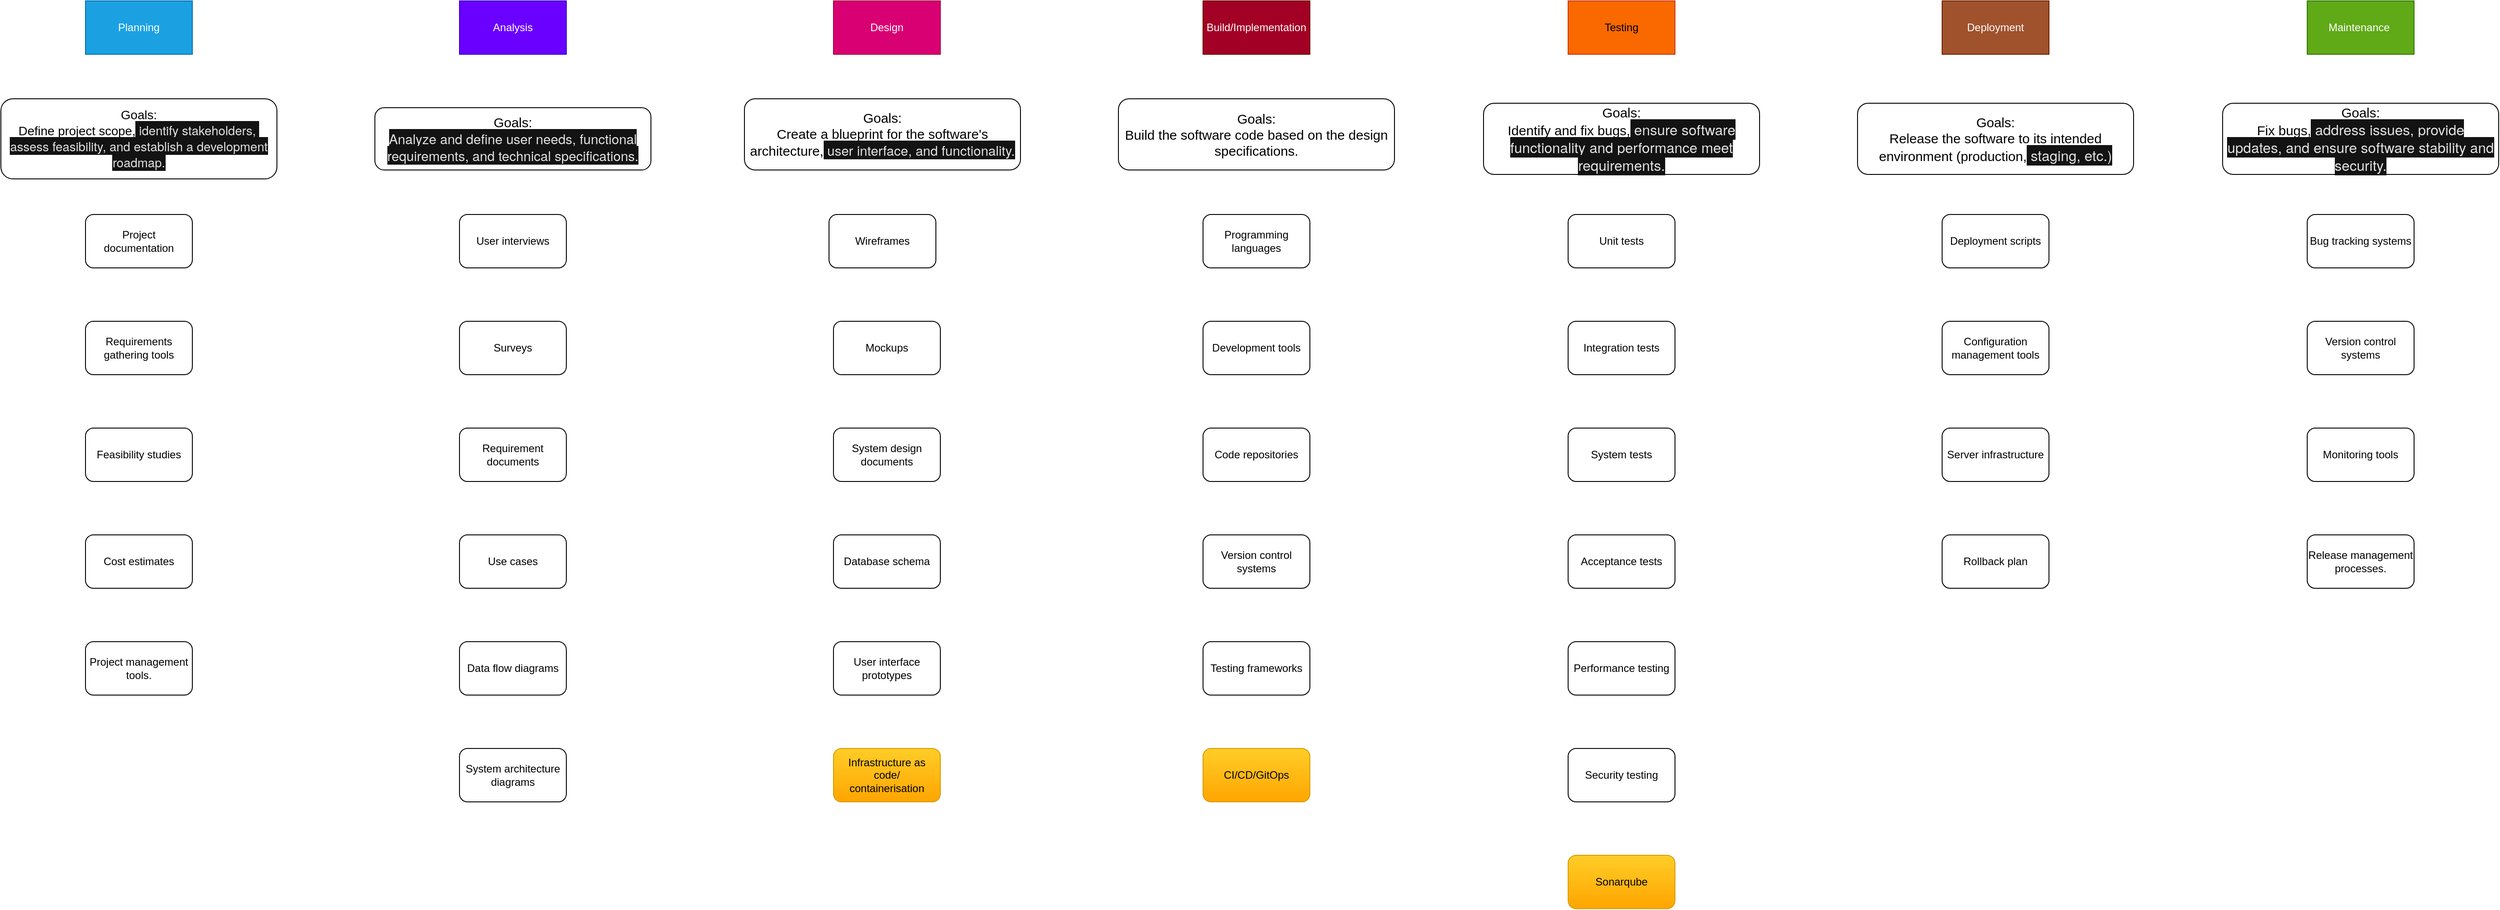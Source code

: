 <mxfile version="22.1.21" type="device">
  <diagram name="Page-1" id="pgOAjnQuH154pYLEmXAU">
    <mxGraphModel dx="954" dy="598" grid="1" gridSize="10" guides="1" tooltips="1" connect="1" arrows="1" fold="1" page="1" pageScale="1" pageWidth="827" pageHeight="1169" math="0" shadow="0">
      <root>
        <mxCell id="0" />
        <mxCell id="1" parent="0" />
        <mxCell id="h5oyrVwNYH3Xr9QI-L8u-2" value="Planning" style="rounded=0;whiteSpace=wrap;html=1;fillColor=#1ba1e2;fontColor=#ffffff;strokeColor=#006EAF;" vertex="1" parent="1">
          <mxGeometry x="120" y="90" width="120" height="60" as="geometry" />
        </mxCell>
        <mxCell id="h5oyrVwNYH3Xr9QI-L8u-3" value="Analysis" style="rounded=0;whiteSpace=wrap;html=1;fillColor=#6a00ff;fontColor=#ffffff;strokeColor=#3700CC;" vertex="1" parent="1">
          <mxGeometry x="540" y="90" width="120" height="60" as="geometry" />
        </mxCell>
        <mxCell id="h5oyrVwNYH3Xr9QI-L8u-4" value="Design" style="rounded=0;whiteSpace=wrap;html=1;fillColor=#d80073;fontColor=#ffffff;strokeColor=#A50040;" vertex="1" parent="1">
          <mxGeometry x="960" y="90" width="120" height="60" as="geometry" />
        </mxCell>
        <mxCell id="h5oyrVwNYH3Xr9QI-L8u-5" value="Build/Implementation" style="rounded=0;whiteSpace=wrap;html=1;fillColor=#a20025;fontColor=#ffffff;strokeColor=#6F0000;" vertex="1" parent="1">
          <mxGeometry x="1375" y="90" width="120" height="60" as="geometry" />
        </mxCell>
        <mxCell id="h5oyrVwNYH3Xr9QI-L8u-6" value="Testing" style="rounded=0;whiteSpace=wrap;html=1;fillColor=#fa6800;fontColor=#000000;strokeColor=#C73500;" vertex="1" parent="1">
          <mxGeometry x="1785" y="90" width="120" height="60" as="geometry" />
        </mxCell>
        <mxCell id="h5oyrVwNYH3Xr9QI-L8u-7" value="Deployment" style="rounded=0;whiteSpace=wrap;html=1;fillColor=#a0522d;fontColor=#ffffff;strokeColor=#6D1F00;" vertex="1" parent="1">
          <mxGeometry x="2205" y="90" width="120" height="60" as="geometry" />
        </mxCell>
        <mxCell id="h5oyrVwNYH3Xr9QI-L8u-8" value="Maintenance&amp;nbsp;" style="rounded=0;whiteSpace=wrap;html=1;fillColor=#60a917;strokeColor=#2D7600;fontColor=#ffffff;" vertex="1" parent="1">
          <mxGeometry x="2615" y="90" width="120" height="60" as="geometry" />
        </mxCell>
        <mxCell id="h5oyrVwNYH3Xr9QI-L8u-9" value="&lt;font style=&quot;font-size: 14px;&quot;&gt;Goals:&lt;br&gt;Define project scope,&lt;span style=&quot;color: rgb(227, 227, 227); font-family: &amp;quot;Google Sans&amp;quot;, &amp;quot;Helvetica Neue&amp;quot;, sans-serif; text-align: left; background-color: rgb(19, 19, 20);&quot;&gt;&amp;nbsp;identify stakeholders,&lt;/span&gt;&lt;span style=&quot;color: rgb(227, 227, 227); font-family: &amp;quot;Google Sans&amp;quot;, &amp;quot;Helvetica Neue&amp;quot;, sans-serif; text-align: left; background-color: rgb(19, 19, 20);&quot;&gt;&amp;nbsp;&lt;br&gt;assess feasibility,&lt;/span&gt;&lt;span style=&quot;color: rgb(227, 227, 227); font-family: &amp;quot;Google Sans&amp;quot;, &amp;quot;Helvetica Neue&amp;quot;, sans-serif; text-align: left; background-color: rgb(19, 19, 20);&quot;&gt;&amp;nbsp;and establish a development roadmap.&lt;/span&gt;&lt;/font&gt;" style="rounded=1;whiteSpace=wrap;html=1;" vertex="1" parent="1">
          <mxGeometry x="25" y="200" width="310" height="90" as="geometry" />
        </mxCell>
        <mxCell id="h5oyrVwNYH3Xr9QI-L8u-10" value="&lt;font style=&quot;font-size: 15px;&quot;&gt;Goals:&lt;br&gt;&lt;span style=&quot;background-color: rgb(19, 19, 20); color: rgb(227, 227, 227); font-family: &amp;quot;Google Sans&amp;quot;, &amp;quot;Helvetica Neue&amp;quot;, sans-serif; text-align: start;&quot;&gt;Analyze and define user needs,&amp;nbsp;functional requirements,&amp;nbsp;and technical specifications.&lt;/span&gt;&lt;/font&gt;" style="rounded=1;whiteSpace=wrap;html=1;" vertex="1" parent="1">
          <mxGeometry x="445" y="210" width="310" height="70" as="geometry" />
        </mxCell>
        <mxCell id="h5oyrVwNYH3Xr9QI-L8u-11" value="Project documentation" style="rounded=1;whiteSpace=wrap;html=1;" vertex="1" parent="1">
          <mxGeometry x="120" y="330" width="120" height="60" as="geometry" />
        </mxCell>
        <mxCell id="h5oyrVwNYH3Xr9QI-L8u-12" value="Requirements gathering tools" style="rounded=1;whiteSpace=wrap;html=1;" vertex="1" parent="1">
          <mxGeometry x="120" y="450" width="120" height="60" as="geometry" />
        </mxCell>
        <mxCell id="h5oyrVwNYH3Xr9QI-L8u-13" value="Feasibility studies" style="rounded=1;whiteSpace=wrap;html=1;" vertex="1" parent="1">
          <mxGeometry x="120" y="570" width="120" height="60" as="geometry" />
        </mxCell>
        <mxCell id="h5oyrVwNYH3Xr9QI-L8u-14" value="Cost estimates" style="rounded=1;whiteSpace=wrap;html=1;" vertex="1" parent="1">
          <mxGeometry x="120" y="690" width="120" height="60" as="geometry" />
        </mxCell>
        <mxCell id="h5oyrVwNYH3Xr9QI-L8u-15" value="Project management tools." style="rounded=1;whiteSpace=wrap;html=1;" vertex="1" parent="1">
          <mxGeometry x="120" y="810" width="120" height="60" as="geometry" />
        </mxCell>
        <mxCell id="h5oyrVwNYH3Xr9QI-L8u-16" value="User interviews" style="rounded=1;whiteSpace=wrap;html=1;" vertex="1" parent="1">
          <mxGeometry x="540" y="330" width="120" height="60" as="geometry" />
        </mxCell>
        <mxCell id="h5oyrVwNYH3Xr9QI-L8u-17" value="Surveys" style="rounded=1;whiteSpace=wrap;html=1;" vertex="1" parent="1">
          <mxGeometry x="540" y="450" width="120" height="60" as="geometry" />
        </mxCell>
        <mxCell id="h5oyrVwNYH3Xr9QI-L8u-18" value="Requirement documents" style="rounded=1;whiteSpace=wrap;html=1;" vertex="1" parent="1">
          <mxGeometry x="540" y="570" width="120" height="60" as="geometry" />
        </mxCell>
        <mxCell id="h5oyrVwNYH3Xr9QI-L8u-19" value="Use cases" style="rounded=1;whiteSpace=wrap;html=1;" vertex="1" parent="1">
          <mxGeometry x="540" y="690" width="120" height="60" as="geometry" />
        </mxCell>
        <mxCell id="h5oyrVwNYH3Xr9QI-L8u-20" value="Data flow diagrams" style="rounded=1;whiteSpace=wrap;html=1;" vertex="1" parent="1">
          <mxGeometry x="540" y="810" width="120" height="60" as="geometry" />
        </mxCell>
        <mxCell id="h5oyrVwNYH3Xr9QI-L8u-21" value="System architecture diagrams" style="rounded=1;whiteSpace=wrap;html=1;" vertex="1" parent="1">
          <mxGeometry x="540" y="930" width="120" height="60" as="geometry" />
        </mxCell>
        <mxCell id="h5oyrVwNYH3Xr9QI-L8u-22" value="&lt;font style=&quot;font-size: 15px;&quot;&gt;Goals:&lt;br&gt;Create a blueprint for the software&#39;s architecture,&lt;span style=&quot;color: rgb(227, 227, 227); font-family: &amp;quot;Google Sans&amp;quot;, &amp;quot;Helvetica Neue&amp;quot;, sans-serif; text-align: left; background-color: rgb(19, 19, 20);&quot;&gt;&amp;nbsp;user interface,&lt;/span&gt;&lt;span style=&quot;color: rgb(227, 227, 227); font-family: &amp;quot;Google Sans&amp;quot;, &amp;quot;Helvetica Neue&amp;quot;, sans-serif; text-align: left; background-color: rgb(19, 19, 20);&quot;&gt;&amp;nbsp;and functionality.&lt;/span&gt;&lt;/font&gt;" style="rounded=1;whiteSpace=wrap;html=1;" vertex="1" parent="1">
          <mxGeometry x="860" y="200" width="310" height="80" as="geometry" />
        </mxCell>
        <mxCell id="h5oyrVwNYH3Xr9QI-L8u-23" value="Wireframes" style="rounded=1;whiteSpace=wrap;html=1;" vertex="1" parent="1">
          <mxGeometry x="955" y="330" width="120" height="60" as="geometry" />
        </mxCell>
        <mxCell id="h5oyrVwNYH3Xr9QI-L8u-24" value="Mockups" style="rounded=1;whiteSpace=wrap;html=1;" vertex="1" parent="1">
          <mxGeometry x="960" y="450" width="120" height="60" as="geometry" />
        </mxCell>
        <mxCell id="h5oyrVwNYH3Xr9QI-L8u-25" value="System design documents" style="rounded=1;whiteSpace=wrap;html=1;" vertex="1" parent="1">
          <mxGeometry x="960" y="570" width="120" height="60" as="geometry" />
        </mxCell>
        <mxCell id="h5oyrVwNYH3Xr9QI-L8u-26" value="Database schema" style="rounded=1;whiteSpace=wrap;html=1;" vertex="1" parent="1">
          <mxGeometry x="960" y="690" width="120" height="60" as="geometry" />
        </mxCell>
        <mxCell id="h5oyrVwNYH3Xr9QI-L8u-27" value="User interface prototypes" style="rounded=1;whiteSpace=wrap;html=1;" vertex="1" parent="1">
          <mxGeometry x="960" y="810" width="120" height="60" as="geometry" />
        </mxCell>
        <mxCell id="h5oyrVwNYH3Xr9QI-L8u-28" value="&lt;font style=&quot;font-size: 15px;&quot;&gt;Goals:&lt;br&gt;Build the software code based on the design specifications.&lt;br&gt;&lt;/font&gt;" style="rounded=1;whiteSpace=wrap;html=1;" vertex="1" parent="1">
          <mxGeometry x="1280" y="200" width="310" height="80" as="geometry" />
        </mxCell>
        <mxCell id="h5oyrVwNYH3Xr9QI-L8u-29" value="Programming languages" style="rounded=1;whiteSpace=wrap;html=1;" vertex="1" parent="1">
          <mxGeometry x="1375" y="330" width="120" height="60" as="geometry" />
        </mxCell>
        <mxCell id="h5oyrVwNYH3Xr9QI-L8u-30" value="Development tools" style="rounded=1;whiteSpace=wrap;html=1;" vertex="1" parent="1">
          <mxGeometry x="1375" y="450" width="120" height="60" as="geometry" />
        </mxCell>
        <mxCell id="h5oyrVwNYH3Xr9QI-L8u-31" value="Code repositories" style="rounded=1;whiteSpace=wrap;html=1;" vertex="1" parent="1">
          <mxGeometry x="1375" y="570" width="120" height="60" as="geometry" />
        </mxCell>
        <mxCell id="h5oyrVwNYH3Xr9QI-L8u-32" value="Version control systems" style="rounded=1;whiteSpace=wrap;html=1;" vertex="1" parent="1">
          <mxGeometry x="1375" y="690" width="120" height="60" as="geometry" />
        </mxCell>
        <mxCell id="h5oyrVwNYH3Xr9QI-L8u-33" value="Testing frameworks" style="rounded=1;whiteSpace=wrap;html=1;" vertex="1" parent="1">
          <mxGeometry x="1375" y="810" width="120" height="60" as="geometry" />
        </mxCell>
        <mxCell id="h5oyrVwNYH3Xr9QI-L8u-34" value="&lt;font style=&quot;font-size: 15px;&quot;&gt;Goals:&lt;br&gt;Identify and fix bugs,&lt;span style=&quot;color: rgb(227, 227, 227); font-family: &amp;quot;Google Sans&amp;quot;, &amp;quot;Helvetica Neue&amp;quot;, sans-serif; font-size: 16px; text-align: left; background-color: rgb(19, 19, 20);&quot;&gt;&amp;nbsp;ensure software functionality and performance meet requirements.&lt;/span&gt;&lt;br&gt;&lt;/font&gt;" style="rounded=1;whiteSpace=wrap;html=1;" vertex="1" parent="1">
          <mxGeometry x="1690" y="205" width="310" height="80" as="geometry" />
        </mxCell>
        <mxCell id="h5oyrVwNYH3Xr9QI-L8u-35" value="Unit tests" style="rounded=1;whiteSpace=wrap;html=1;" vertex="1" parent="1">
          <mxGeometry x="1785" y="330" width="120" height="60" as="geometry" />
        </mxCell>
        <mxCell id="h5oyrVwNYH3Xr9QI-L8u-36" value="Integration tests" style="rounded=1;whiteSpace=wrap;html=1;" vertex="1" parent="1">
          <mxGeometry x="1785" y="450" width="120" height="60" as="geometry" />
        </mxCell>
        <mxCell id="h5oyrVwNYH3Xr9QI-L8u-37" value="System tests" style="rounded=1;whiteSpace=wrap;html=1;" vertex="1" parent="1">
          <mxGeometry x="1785" y="570" width="120" height="60" as="geometry" />
        </mxCell>
        <mxCell id="h5oyrVwNYH3Xr9QI-L8u-38" value="Acceptance tests" style="rounded=1;whiteSpace=wrap;html=1;" vertex="1" parent="1">
          <mxGeometry x="1785" y="690" width="120" height="60" as="geometry" />
        </mxCell>
        <mxCell id="h5oyrVwNYH3Xr9QI-L8u-39" value="Performance testing" style="rounded=1;whiteSpace=wrap;html=1;" vertex="1" parent="1">
          <mxGeometry x="1785" y="810" width="120" height="60" as="geometry" />
        </mxCell>
        <mxCell id="h5oyrVwNYH3Xr9QI-L8u-40" value="Security testing" style="rounded=1;whiteSpace=wrap;html=1;" vertex="1" parent="1">
          <mxGeometry x="1785" y="930" width="120" height="60" as="geometry" />
        </mxCell>
        <mxCell id="h5oyrVwNYH3Xr9QI-L8u-41" value="&lt;font style=&quot;font-size: 15px;&quot;&gt;Goals:&lt;br&gt;Release the software to its intended environment (production,&lt;span style=&quot;color: rgb(227, 227, 227); font-family: &amp;quot;Google Sans&amp;quot;, &amp;quot;Helvetica Neue&amp;quot;, sans-serif; font-size: 16px; text-align: left; background-color: rgb(19, 19, 20);&quot;&gt;&amp;nbsp;staging,&lt;/span&gt;&lt;span style=&quot;color: rgb(227, 227, 227); font-family: &amp;quot;Google Sans&amp;quot;, &amp;quot;Helvetica Neue&amp;quot;, sans-serif; font-size: 16px; text-align: left; background-color: rgb(19, 19, 20);&quot;&gt;&amp;nbsp;etc.&lt;/span&gt;&lt;span style=&quot;color: rgb(227, 227, 227); font-family: &amp;quot;Google Sans&amp;quot;, &amp;quot;Helvetica Neue&amp;quot;, sans-serif; font-size: 16px; text-align: left; background-color: rgb(19, 19, 20);&quot;&gt;)&lt;/span&gt;&lt;br&gt;&lt;/font&gt;" style="rounded=1;whiteSpace=wrap;html=1;" vertex="1" parent="1">
          <mxGeometry x="2110" y="205" width="310" height="80" as="geometry" />
        </mxCell>
        <mxCell id="h5oyrVwNYH3Xr9QI-L8u-42" value="Deployment scripts" style="rounded=1;whiteSpace=wrap;html=1;" vertex="1" parent="1">
          <mxGeometry x="2205" y="330" width="120" height="60" as="geometry" />
        </mxCell>
        <mxCell id="h5oyrVwNYH3Xr9QI-L8u-43" value="Configuration management tools" style="rounded=1;whiteSpace=wrap;html=1;" vertex="1" parent="1">
          <mxGeometry x="2205" y="450" width="120" height="60" as="geometry" />
        </mxCell>
        <mxCell id="h5oyrVwNYH3Xr9QI-L8u-44" value="Server infrastructure" style="rounded=1;whiteSpace=wrap;html=1;" vertex="1" parent="1">
          <mxGeometry x="2205" y="570" width="120" height="60" as="geometry" />
        </mxCell>
        <mxCell id="h5oyrVwNYH3Xr9QI-L8u-45" value="Rollback plan" style="rounded=1;whiteSpace=wrap;html=1;" vertex="1" parent="1">
          <mxGeometry x="2205" y="690" width="120" height="60" as="geometry" />
        </mxCell>
        <mxCell id="h5oyrVwNYH3Xr9QI-L8u-46" value="&lt;font style=&quot;font-size: 15px;&quot;&gt;Goals:&lt;br&gt;Fix bugs,&lt;span style=&quot;color: rgb(227, 227, 227); font-family: &amp;quot;Google Sans&amp;quot;, &amp;quot;Helvetica Neue&amp;quot;, sans-serif; font-size: 16px; text-align: left; background-color: rgb(19, 19, 20);&quot;&gt;&amp;nbsp;address issues,&lt;/span&gt;&lt;span style=&quot;color: rgb(227, 227, 227); font-family: &amp;quot;Google Sans&amp;quot;, &amp;quot;Helvetica Neue&amp;quot;, sans-serif; font-size: 16px; text-align: left; background-color: rgb(19, 19, 20);&quot;&gt;&amp;nbsp;provide updates,&lt;/span&gt;&lt;span style=&quot;color: rgb(227, 227, 227); font-family: &amp;quot;Google Sans&amp;quot;, &amp;quot;Helvetica Neue&amp;quot;, sans-serif; font-size: 16px; text-align: left; background-color: rgb(19, 19, 20);&quot;&gt;&amp;nbsp;and ensure software stability and security.&lt;/span&gt;&lt;br&gt;&lt;/font&gt;" style="rounded=1;whiteSpace=wrap;html=1;" vertex="1" parent="1">
          <mxGeometry x="2520" y="205" width="310" height="80" as="geometry" />
        </mxCell>
        <mxCell id="h5oyrVwNYH3Xr9QI-L8u-47" value="Bug tracking systems" style="rounded=1;whiteSpace=wrap;html=1;" vertex="1" parent="1">
          <mxGeometry x="2615" y="330" width="120" height="60" as="geometry" />
        </mxCell>
        <mxCell id="h5oyrVwNYH3Xr9QI-L8u-48" value="Version control systems" style="rounded=1;whiteSpace=wrap;html=1;" vertex="1" parent="1">
          <mxGeometry x="2615" y="450" width="120" height="60" as="geometry" />
        </mxCell>
        <mxCell id="h5oyrVwNYH3Xr9QI-L8u-49" value="Monitoring tools" style="rounded=1;whiteSpace=wrap;html=1;" vertex="1" parent="1">
          <mxGeometry x="2615" y="570" width="120" height="60" as="geometry" />
        </mxCell>
        <mxCell id="h5oyrVwNYH3Xr9QI-L8u-50" value="Release management processes." style="rounded=1;whiteSpace=wrap;html=1;" vertex="1" parent="1">
          <mxGeometry x="2615" y="690" width="120" height="60" as="geometry" />
        </mxCell>
        <mxCell id="h5oyrVwNYH3Xr9QI-L8u-51" value="Infrastructure as code/&lt;br&gt;containerisation" style="rounded=1;whiteSpace=wrap;html=1;fillColor=#ffcd28;gradientColor=#ffa500;strokeColor=#d79b00;" vertex="1" parent="1">
          <mxGeometry x="960" y="930" width="120" height="60" as="geometry" />
        </mxCell>
        <mxCell id="h5oyrVwNYH3Xr9QI-L8u-53" value="CI/CD/GitOps" style="rounded=1;whiteSpace=wrap;html=1;fillColor=#ffcd28;gradientColor=#ffa500;strokeColor=#d79b00;" vertex="1" parent="1">
          <mxGeometry x="1375" y="930" width="120" height="60" as="geometry" />
        </mxCell>
        <mxCell id="h5oyrVwNYH3Xr9QI-L8u-54" value="Sonarqube" style="rounded=1;whiteSpace=wrap;html=1;fillColor=#ffcd28;gradientColor=#ffa500;strokeColor=#d79b00;" vertex="1" parent="1">
          <mxGeometry x="1785" y="1050" width="120" height="60" as="geometry" />
        </mxCell>
      </root>
    </mxGraphModel>
  </diagram>
</mxfile>
